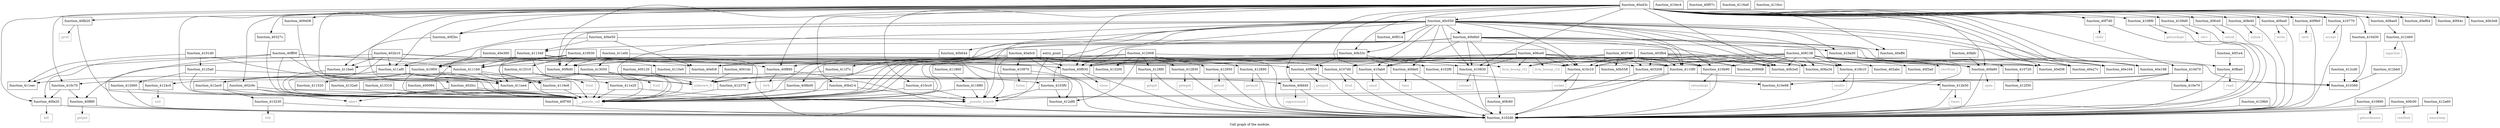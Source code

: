 digraph "Call graph of the module." {
  label="Call graph of the module.";
  node [shape=record];

  Node_function_40e360 [label="{function_40e360}"];
  Node_function_410f00 [label="{function_410f00}"];
  Node_function_40e198 [label="{function_40e198}"];
  Node_function_40e27c [label="{function_40e27c}"];
  Node_function_40f6d0 [label="{function_40f6d0}"];
  Node_function_40f760 [label="{function_40f760}"];
  Node_function_410d70 [label="{function_410d70}"];
  Node_function_40f7d0 [label="{function_40f7d0}"];
  Node_function_40f830 [label="{function_40f830}"];
  Node_function_40f890 [label="{function_40f890}"];
  Node_function_4103f0 [label="{function_4103f0}"];
  Node_function_40f8f0 [label="{function_40f8f0}"];
  Node_function_410890 [label="{function_410890}"];
  Node_function_40fb20 [label="{function_40fb20}"];
  Node_function_4108f0 [label="{function_4108f0}"];
  Node_function_40fba0 [label="{function_40fba0}"];
  Node_function_410970 [label="{function_410970}"];
  Node_function_40fc00 [label="{function_40fc00}"];
  Node_function_4109d0 [label="{function_4109d0}"];
  Node_function_40fc60 [label="{function_40fc60}"];
  Node_function_410a30 [label="{function_410a30}"];
  Node_function_40fce0 [label="{function_40fce0}"];
  Node_function_410ab0 [label="{function_410ab0}"];
  Node_function_40fd40 [label="{function_40fd40}"];
  Node_function_40fde0 [label="{function_40fde0}"];
  Node_function_410b10 [label="{function_410b10}"];
  Node_function_40fe40 [label="{function_40fe40}"];
  Node_function_40fea0 [label="{function_40fea0}"];
  Node_function_410b90 [label="{function_410b90}"];
  Node_function_410ec4 [label="{function_410ec4}"];
  Node_function_40ef38 [label="{function_40ef38}"];
  Node_function_40ff00 [label="{function_40ff00}"];
  Node_function_410030 [label="{function_410030}"];
  Node_function_410c10 [label="{function_410c10}"];
  Node_function_4101d0 [label="{function_4101d0}"];
  Node_function_410c70 [label="{function_410c70}"];
  Node_function_410e70 [label="{function_410e70}"];
  Node_function_410cc0 [label="{function_410cc0}"];
  Node_function_4102d0 [label="{function_4102d0}"];
  Node_function_40f950 [label="{function_40f950}"];
  Node_function_40f9b0 [label="{function_40f9b0}"];
  Node_function_410720 [label="{function_410720}"];
  Node_function_40fa20 [label="{function_40fa20}"];
  Node_function_40ef64 [label="{function_40ef64}"];
  Node_function_40efc8 [label="{function_40efc8}"];
  Node_function_410e98 [label="{function_410e98}"];
  Node_function_40eff4 [label="{function_40eff4}"];
  Node_function_40f014 [label="{function_40f014}"];
  Node_function_40f07c [label="{function_40f07c}"];
  Node_function_40f1e4 [label="{function_40f1e4}"];
  Node_function_410770 [label="{function_410770}"];
  Node_function_40f2bc [label="{function_40f2bc}"];
  Node_function_40f3a0 [label="{function_40f3a0}"];
  Node_function_4102f0 [label="{function_4102f0}"];
  Node_function_410d30 [label="{function_410d30}"];
  Node_function_4107d0 [label="{function_4107d0}"];
  Node_function_410360 [label="{function_410360}"];
  Node_function_40f44c [label="{function_40f44c}"];
  Node_function_40fa80 [label="{function_40fa80}"];
  Node_function_410830 [label="{function_410830}"];
  Node_function_4110f0 [label="{function_4110f0}"];
  Node_function_4111b0 [label="{function_4111b0}"];
  Node_function_4115e0 [label="{function_4115e0}"];
  Node_function_4116a0 [label="{function_4116a0}"];
  Node_function_4116cc [label="{function_4116cc}"];
  Node_function_4116e8 [label="{function_4116e8}"];
  Node_function_411860 [label="{function_411860}"];
  Node_function_411880 [label="{function_411880}"];
  Node_function_411af0 [label="{function_411af0}"];
  Node_function_411be0 [label="{function_411be0}"];
  Node_function_411e20 [label="{function_411e20}"];
  Node_function_411ee4 [label="{function_411ee4}"];
  Node_function_413050 [label="{function_413050}"];
  Node_function_411340 [label="{function_411340}"];
  Node_function_411520 [label="{function_411520}"];
  Node_getegid [color="gray50", fontcolor="gray50", label="{getegid}"];
  Node_geteuid [color="gray50", fontcolor="gray50", label="{geteuid}"];
  Node_getgid [color="gray50", fontcolor="gray50", label="{getgid}"];
  Node_getuid [color="gray50", fontcolor="gray50", label="{getuid}"];
  Node_nanosleep [color="gray50", fontcolor="gray50", label="{nanosleep}"];
  Node_times [color="gray50", fontcolor="gray50", label="{times}"];
  Node_brk [color="gray50", fontcolor="gray50", label="{brk}"];
  Node_abort [color="gray50", fontcolor="gray50", label="{abort}"];
  Node_llvm_bswap_i32 [color="gray50", fontcolor="gray50", label="{llvm_bswap_i32}"];
  Node_llvm_bswap_i16 [color="gray50", fontcolor="gray50", label="{llvm_bswap_i16}"];
  Node_function_411eec [label="{function_411eec}"];
  Node_function_411ef4 [label="{function_411ef4}"];
  Node_function_411f7c [label="{function_411f7c}"];
  Node_function_412008 [label="{function_412008}"];
  Node_function_412370 [label="{function_412370}"];
  Node_function_412460 [label="{function_412460}"];
  Node_function_4124c0 [label="{function_4124c0}"];
  Node_function_412510 [label="{function_412510}"];
  Node_function_4125a0 [label="{function_4125a0}"];
  Node_function_412660 [label="{function_412660}"];
  Node_function_412830 [label="{function_412830}"];
  Node_function_412890 [label="{function_412890}"];
  Node_function_4128f0 [label="{function_4128f0}"];
  Node_function_412950 [label="{function_412950}"];
  Node_function_4129b0 [label="{function_4129b0}"];
  Node_function_412f30 [label="{function_412f30}"];
  Node_function_412a60 [label="{function_412a60}"];
  Node_function_412ac0 [label="{function_412ac0}"];
  Node_function_412b50 [label="{function_412b50}"];
  Node_function_412bb0 [label="{function_412bb0}"];
  Node_function_412cd0 [label="{function_412cd0}"];
  Node_function_412df0 [label="{function_412df0}"];
  Node_function_413200 [label="{function_413200}"];
  Node_function_413230 [label="{function_413230}"];
  Node_function_4132a0 [label="{function_4132a0}"];
  Node_function_413310 [label="{function_413310}"];
  Node_unknown_0 [color="gray50", fontcolor="gray50", label="{unknown_0}"];
  Node_fcntl [color="gray50", fontcolor="gray50", label="{fcntl}"];
  Node_chdir [color="gray50", fontcolor="gray50", label="{chdir}"];
  Node_close [color="gray50", fontcolor="gray50", label="{close}"];
  Node_fork [color="gray50", fontcolor="gray50", label="{fork}"];
  Node_getpid [color="gray50", fontcolor="gray50", label="{getpid}"];
  Node_getppid [color="gray50", fontcolor="gray50", label="{getppid}"];
  Node_ioctl [color="gray50", fontcolor="gray50", label="{ioctl}"];
  Node_kill [color="gray50", fontcolor="gray50", label="{kill}"];
  Node_open [color="gray50", fontcolor="gray50", label="{open}"];
  Node_prctl [color="gray50", fontcolor="gray50", label="{prctl}"];
  Node_read [color="gray50", fontcolor="gray50", label="{read}"];
  Node_readlink [color="gray50", fontcolor="gray50", label="{readlink}"];
  Node_setsid [color="gray50", fontcolor="gray50", label="{setsid}"];
  Node_sigprocmask [color="gray50", fontcolor="gray50", label="{sigprocmask}"];
  Node_time [color="gray50", fontcolor="gray50", label="{time}"];
  Node_unlink [color="gray50", fontcolor="gray50", label="{unlink}"];
  Node_write [color="gray50", fontcolor="gray50", label="{write}"];
  Node_accept [color="gray50", fontcolor="gray50", label="{accept}"];
  Node_bind [color="gray50", fontcolor="gray50", label="{bind}"];
  Node_connect [color="gray50", fontcolor="gray50", label="{connect}"];
  Node_getsockname [color="gray50", fontcolor="gray50", label="{getsockname}"];
  Node_getsockopt [color="gray50", fontcolor="gray50", label="{getsockopt}"];
  Node_listen [color="gray50", fontcolor="gray50", label="{listen}"];
  Node_recv [color="gray50", fontcolor="gray50", label="{recv}"];
  Node_recvfrom [color="gray50", fontcolor="gray50", label="{recvfrom}"];
  Node_send [color="gray50", fontcolor="gray50", label="{send}"];
  Node_sendto [color="gray50", fontcolor="gray50", label="{sendto}"];
  Node_setsockopt [color="gray50", fontcolor="gray50", label="{setsockopt}"];
  Node_socket [color="gray50", fontcolor="gray50", label="{socket}"];
  Node_sigaction [color="gray50", fontcolor="gray50", label="{sigaction}"];
  Node_exit [color="gray50", fontcolor="gray50", label="{exit}"];
  Node_fstat [color="gray50", fontcolor="gray50", label="{fstat}"];
  Node_function_40fafc [label="{function_40fafc}"];
  Node___pseudo_call [color="gray50", fontcolor="gray50", label="{__pseudo_call}"];
  Node___pseudo_branch [color="gray50", fontcolor="gray50", label="{__pseudo_branch}"];
  Node_function_400094 [label="{function_400094}"];
  Node_function_400120 [label="{function_400120}"];
  Node_function_4001dc [label="{function_4001dc}"];
  Node_entry_point [label="{entry_point}"];
  Node_function_402abc [label="{function_402abc}"];
  Node_function_402b10 [label="{function_402b10}"];
  Node_function_402c9c [label="{function_402c9c}"];
  Node_function_402fcc [label="{function_402fcc}"];
  Node_function_403208 [label="{function_403208}"];
  Node_function_40327c [label="{function_40327c}"];
  Node_function_403740 [label="{function_403740}"];
  Node_function_403fb4 [label="{function_403fb4}"];
  Node_function_406ce0 [label="{function_406ce0}"];
  Node_function_408138 [label="{function_408138}"];
  Node_function_4089d8 [label="{function_4089d8}"];
  Node_function_408a34 [label="{function_408a34}"];
  Node_function_408ae0 [label="{function_408ae0}"];
  Node_function_408b00 [label="{function_408b00}"];
  Node_function_409408 [label="{function_409408}"];
  Node_function_40a0c0 [label="{function_40a0c0}"];
  Node_function_40a43c [label="{function_40a43c}"];
  Node_function_40b2e0 [label="{function_40b2e0}"];
  Node_function_40b33c [label="{function_40b33c}"];
  Node_function_40b3e8 [label="{function_40b3e8}"];
  Node_function_40b558 [label="{function_40b558}"];
  Node_function_40b644 [label="{function_40b644}"];
  Node_function_40b6b0 [label="{function_40b6b0}"];
  Node_function_40bd14 [label="{function_40bd14}"];
  Node_function_40be50 [label="{function_40be50}"];
  Node_function_40c050 [label="{function_40c050}"];
  Node_function_40e164 [label="{function_40e164}"];
  Node_function_40e360 -> Node_function_410f00;
  Node_function_40e360 -> Node_function_40efc8;
  Node_function_410f00 -> Node_function_4116e8;
  Node_function_410f00 -> Node_function_411ee4;
  Node_function_410f00 -> Node_function_411520;
  Node_function_410f00 -> Node_function_412ac0;
  Node_function_410f00 -> Node___pseudo_call;
  Node_function_40f6d0 -> Node_unknown_0;
  Node_function_40f6d0 -> Node_fcntl;
  Node_function_40f6d0 -> Node___pseudo_call;
  Node_function_40f760 -> Node_function_4102d0;
  Node_function_410d70 -> Node_function_410e70;
  Node_function_410d70 -> Node_function_4102d0;
  Node_function_410d70 -> Node_function_410e98;
  Node_function_410d70 -> Node_function_412370;
  Node_function_40f7d0 -> Node_function_4102d0;
  Node_function_40f7d0 -> Node_chdir;
  Node_function_40f830 -> Node_function_4102d0;
  Node_function_40f830 -> Node_close;
  Node_function_40f890 -> Node_function_4102d0;
  Node_function_40f890 -> Node_fork;
  Node_function_4103f0 -> Node_function_412df0;
  Node_function_4103f0 -> Node___pseudo_branch;
  Node_function_40f8f0 -> Node_function_4102d0;
  Node_function_40f8f0 -> Node_getpid;
  Node_function_410890 -> Node_function_4102d0;
  Node_function_410890 -> Node_getsockname;
  Node_function_40fb20 -> Node_prctl;
  Node_function_40fb20 -> Node___pseudo_call;
  Node_function_4108f0 -> Node_function_4102d0;
  Node_function_4108f0 -> Node_getsockopt;
  Node_function_40fba0 -> Node_function_4102d0;
  Node_function_40fba0 -> Node_read;
  Node_function_410970 -> Node_function_4102d0;
  Node_function_410970 -> Node_listen;
  Node_function_40fc00 -> Node_function_4102d0;
  Node_function_40fc00 -> Node_readlink;
  Node_function_4109d0 -> Node_function_4102d0;
  Node_function_4109d0 -> Node_recv;
  Node_function_40fc60 -> Node_function_4102d0;
  Node_function_410a30 -> Node_function_4102d0;
  Node_function_410a30 -> Node_recvfrom;
  Node_function_40fce0 -> Node_function_4102d0;
  Node_function_40fce0 -> Node_setsid;
  Node_function_410ab0 -> Node_function_4102d0;
  Node_function_410ab0 -> Node_send;
  Node_function_40fd40 -> Node_function_4102d0;
  Node_function_40fd40 -> Node_sigprocmask;
  Node_function_40fde0 -> Node_function_4102d0;
  Node_function_40fde0 -> Node_time;
  Node_function_410b10 -> Node_function_4102d0;
  Node_function_410b10 -> Node_sendto;
  Node_function_40fe40 -> Node_function_4102d0;
  Node_function_40fe40 -> Node_unlink;
  Node_function_40fea0 -> Node_function_4102d0;
  Node_function_40fea0 -> Node_write;
  Node_function_410b90 -> Node_function_4102d0;
  Node_function_410b90 -> Node_setsockopt;
  Node_function_40ff00 -> Node_function_40f830;
  Node_function_40ff00 -> Node_function_4102d0;
  Node_function_40ff00 -> Node_function_4111b0;
  Node_function_40ff00 -> Node_function_411ee4;
  Node_function_40ff00 -> Node_function_411eec;
  Node_function_40ff00 -> Node___pseudo_call;
  Node_function_410030 -> Node_function_410f00;
  Node_function_410030 -> Node_function_40f6d0;
  Node_function_410030 -> Node_function_40f830;
  Node_function_410030 -> Node_function_4102d0;
  Node_function_410030 -> Node_function_40fa80;
  Node_function_410030 -> Node_function_4110f0;
  Node_function_410030 -> Node_function_4111b0;
  Node_function_410030 -> Node_function_411ee4;
  Node_function_410030 -> Node_function_412510;
  Node_function_410c10 -> Node_function_4102d0;
  Node_function_410c10 -> Node_socket;
  Node_function_4101d0 -> Node_function_411ee4;
  Node_function_4101d0 -> Node_function_411eec;
  Node_function_4101d0 -> Node_function_4125a0;
  Node_function_410c70 -> Node_function_40f8f0;
  Node_function_410c70 -> Node_function_40fa20;
  Node_function_410cc0 -> Node___pseudo_call;
  Node_function_410cc0 -> Node___pseudo_branch;
  Node_function_40f950 -> Node_function_4102d0;
  Node_function_40f950 -> Node_getppid;
  Node_function_40f9b0 -> Node_function_4102d0;
  Node_function_40f9b0 -> Node_ioctl;
  Node_function_410720 -> Node_function_412f30;
  Node_function_40fa20 -> Node_function_4102d0;
  Node_function_40fa20 -> Node_kill;
  Node_function_40f1e4 -> Node_function_40fba0;
  Node_function_410770 -> Node_function_4102d0;
  Node_function_410770 -> Node_accept;
  Node_function_40f2bc -> Node___pseudo_call;
  Node_function_4102f0 -> Node_function_412b50;
  Node_function_410d30 -> Node_function_410360;
  Node_function_4107d0 -> Node_function_4102d0;
  Node_function_4107d0 -> Node_bind;
  Node_function_40fa80 -> Node_function_4102d0;
  Node_function_40fa80 -> Node_open;
  Node_function_410830 -> Node_function_4102d0;
  Node_function_410830 -> Node_connect;
  Node_function_4110f0 -> Node_function_4102d0;
  Node_function_4110f0 -> Node_function_410360;
  Node_function_4110f0 -> Node___pseudo_call;
  Node_function_4111b0 -> Node_function_4116e8;
  Node_function_4111b0 -> Node_function_411ee4;
  Node_function_4111b0 -> Node_function_412ac0;
  Node_function_4111b0 -> Node___pseudo_call;
  Node_function_4116e8 -> Node___pseudo_call;
  Node_function_411860 -> Node_function_411880;
  Node_function_411880 -> Node___pseudo_call;
  Node_function_411880 -> Node___pseudo_branch;
  Node_function_411af0 -> Node_function_411e20;
  Node_function_411af0 -> Node_function_411ee4;
  Node_function_411af0 -> Node_function_411eec;
  Node_function_411af0 -> Node_function_4124c0;
  Node_function_411af0 -> Node_unknown_0;
  Node_function_411af0 -> Node___pseudo_call;
  Node_function_411be0 -> Node___pseudo_call;
  Node_function_411e20 -> Node___pseudo_call;
  Node_function_411e20 -> Node___pseudo_branch;
  Node_function_413050 -> Node_function_40fd40;
  Node_function_413050 -> Node_function_410c70;
  Node_function_413050 -> Node_function_410e98;
  Node_function_413050 -> Node_function_411ee4;
  Node_function_413050 -> Node_function_412370;
  Node_function_413050 -> Node___pseudo_call;
  Node_function_411340 -> Node_function_410f00;
  Node_function_411340 -> Node_function_4111b0;
  Node_function_411340 -> Node_function_4115e0;
  Node_function_411340 -> Node_function_4116e8;
  Node_function_411340 -> Node_function_411ee4;
  Node_function_411340 -> Node_function_412df0;
  Node_function_411340 -> Node___pseudo_call;
  Node_function_411ef4 -> Node_function_40f6d0;
  Node_function_411ef4 -> Node_function_40fa80;
  Node_function_411ef4 -> Node_function_413050;
  Node_function_411f7c -> Node_unknown_0;
  Node_function_412008 -> Node_function_4102d0;
  Node_function_412008 -> Node_function_410360;
  Node_function_412008 -> Node_function_411af0;
  Node_function_412008 -> Node_function_411f7c;
  Node_function_412008 -> Node_function_412830;
  Node_function_412008 -> Node_function_412890;
  Node_function_412008 -> Node_function_4128f0;
  Node_function_412008 -> Node_function_412950;
  Node_function_412008 -> Node_function_412df0;
  Node_function_412008 -> Node_function_413200;
  Node_function_412008 -> Node_unknown_0;
  Node_function_412008 -> Node___pseudo_call;
  Node_function_412370 -> Node___pseudo_call;
  Node_function_412460 -> Node_function_4102d0;
  Node_function_412460 -> Node_sigaction;
  Node_function_4124c0 -> Node_exit;
  Node_function_412510 -> Node_fstat;
  Node_function_412510 -> Node___pseudo_call;
  Node_function_4125a0 -> Node_function_4103f0;
  Node_function_4125a0 -> Node_function_412660;
  Node_function_4125a0 -> Node___pseudo_call;
  Node_function_412660 -> Node_function_4102d0;
  Node_function_412660 -> Node___pseudo_call;
  Node_function_412830 -> Node_function_4102d0;
  Node_function_412830 -> Node_getegid;
  Node_function_412890 -> Node_function_4102d0;
  Node_function_412890 -> Node_geteuid;
  Node_function_4128f0 -> Node_function_4102d0;
  Node_function_4128f0 -> Node_getgid;
  Node_function_412950 -> Node_function_4102d0;
  Node_function_412950 -> Node_getuid;
  Node_function_4129b0 -> Node_function_4102d0;
  Node_function_412a60 -> Node_function_4102d0;
  Node_function_412a60 -> Node_nanosleep;
  Node_function_412ac0 -> Node_function_413230;
  Node_function_412ac0 -> Node___pseudo_call;
  Node_function_412b50 -> Node_function_4102d0;
  Node_function_412b50 -> Node_times;
  Node_function_412bb0 -> Node_function_410360;
  Node_function_412cd0 -> Node_function_410360;
  Node_function_413230 -> Node_function_4102d0;
  Node_function_413230 -> Node_brk;
  Node_function_4132a0 -> Node___pseudo_call;
  Node_function_413310 -> Node___pseudo_call;
  Node_function_40fafc -> Node_function_40fa80;
  Node_function_400094 -> Node___pseudo_call;
  Node_function_400120 -> Node_unknown_0;
  Node_function_400120 -> Node___pseudo_call;
  Node_function_4001dc -> Node_unknown_0;
  Node_entry_point -> Node_llvm_bswap_i32;
  Node_entry_point -> Node___pseudo_call;
  Node_entry_point -> Node___pseudo_branch;
  Node_function_402b10 -> Node_function_40f890;
  Node_function_402b10 -> Node_function_40f950;
  Node_function_402b10 -> Node_function_40fa20;
  Node_function_402b10 -> Node_function_411af0;
  Node_function_402b10 -> Node_function_411be0;
  Node_function_402b10 -> Node___pseudo_call;
  Node_function_402c9c -> Node_abort;
  Node_function_402c9c -> Node___pseudo_call;
  Node_function_402c9c -> Node___pseudo_branch;
  Node_function_402fcc -> Node_abort;
  Node_function_402fcc -> Node___pseudo_call;
  Node_function_402fcc -> Node___pseudo_branch;
  Node_function_403208 -> Node___pseudo_branch;
  Node_function_40327c -> Node___pseudo_call;
  Node_function_403740 -> Node_function_40f830;
  Node_function_403740 -> Node_function_410b10;
  Node_function_403740 -> Node_function_410b90;
  Node_function_403740 -> Node_function_410c10;
  Node_function_403740 -> Node_function_40efc8;
  Node_function_403740 -> Node_function_4110f0;
  Node_function_403740 -> Node_llvm_bswap_i32;
  Node_function_403740 -> Node___pseudo_call;
  Node_function_403740 -> Node_function_403208;
  Node_function_403740 -> Node_function_4089d8;
  Node_function_403740 -> Node_function_408a34;
  Node_function_403740 -> Node_function_40b2e0;
  Node_function_403740 -> Node_function_40b558;
  Node_function_403fb4 -> Node_function_40f830;
  Node_function_403fb4 -> Node_function_410b10;
  Node_function_403fb4 -> Node_function_410b90;
  Node_function_403fb4 -> Node_function_410c10;
  Node_function_403fb4 -> Node_function_4110f0;
  Node_function_403fb4 -> Node_llvm_bswap_i32;
  Node_function_403fb4 -> Node_llvm_bswap_i16;
  Node_function_403fb4 -> Node___pseudo_call;
  Node_function_403fb4 -> Node_function_403208;
  Node_function_403fb4 -> Node_function_4089d8;
  Node_function_403fb4 -> Node_function_408a34;
  Node_function_403fb4 -> Node_function_40b2e0;
  Node_function_406ce0 -> Node_function_410ab0;
  Node_function_406ce0 -> Node_function_410c10;
  Node_function_406ce0 -> Node_function_4107d0;
  Node_function_406ce0 -> Node_function_410830;
  Node_function_406ce0 -> Node_function_4110f0;
  Node_function_406ce0 -> Node_llvm_bswap_i32;
  Node_function_406ce0 -> Node_llvm_bswap_i16;
  Node_function_406ce0 -> Node___pseudo_call;
  Node_function_406ce0 -> Node_function_403208;
  Node_function_406ce0 -> Node_function_40b2e0;
  Node_function_408138 -> Node_function_40e198;
  Node_function_408138 -> Node_function_40e27c;
  Node_function_408138 -> Node_function_40f830;
  Node_function_408138 -> Node_function_40fba0;
  Node_function_408138 -> Node_function_410b10;
  Node_function_408138 -> Node_function_410b90;
  Node_function_408138 -> Node_function_40ef38;
  Node_function_408138 -> Node_function_410c10;
  Node_function_408138 -> Node_function_410720;
  Node_function_408138 -> Node_function_40efc8;
  Node_function_408138 -> Node_function_40f3a0;
  Node_function_408138 -> Node_function_40fa80;
  Node_function_408138 -> Node_function_4110f0;
  Node_function_408138 -> Node___pseudo_call;
  Node_function_408138 -> Node_function_402abc;
  Node_function_408138 -> Node_function_403208;
  Node_function_408138 -> Node_function_4089d8;
  Node_function_408138 -> Node_function_408a34;
  Node_function_408138 -> Node_function_40b2e0;
  Node_function_408138 -> Node_function_40e164;
  Node_function_408ae0 -> Node_function_412460;
  Node_function_408b00 -> Node___pseudo_call;
  Node_function_409408 -> Node___pseudo_call;
  Node_function_40a0c0 -> Node_function_40f6d0;
  Node_function_40a0c0 -> Node_function_40f830;
  Node_function_40a0c0 -> Node_function_410970;
  Node_function_40a0c0 -> Node_function_410b90;
  Node_function_40a0c0 -> Node_function_410c10;
  Node_function_40a0c0 -> Node_function_4102d0;
  Node_function_40a0c0 -> Node_function_4107d0;
  Node_function_40a0c0 -> Node_function_410830;
  Node_function_40a0c0 -> Node_function_411be0;
  Node_function_40a0c0 -> Node___pseudo_call;
  Node_function_40a0c0 -> Node___pseudo_branch;
  Node_function_40a0c0 -> Node_function_408b00;
  Node_function_40a43c -> Node_function_40e198;
  Node_function_40a43c -> Node_function_40e27c;
  Node_function_40a43c -> Node_function_40f6d0;
  Node_function_40a43c -> Node_function_410d70;
  Node_function_40a43c -> Node_function_40f7d0;
  Node_function_40a43c -> Node_function_40f830;
  Node_function_40a43c -> Node_function_40f890;
  Node_function_40a43c -> Node_function_40fb20;
  Node_function_40a43c -> Node_function_4108f0;
  Node_function_40a43c -> Node_function_4109d0;
  Node_function_40a43c -> Node_function_40fce0;
  Node_function_40a43c -> Node_function_410ab0;
  Node_function_40a43c -> Node_function_40fd40;
  Node_function_40a43c -> Node_function_40fe40;
  Node_function_40a43c -> Node_function_40fea0;
  Node_function_40a43c -> Node_function_40ef38;
  Node_function_40a43c -> Node_function_410c70;
  Node_function_40a43c -> Node_function_410cc0;
  Node_function_40a43c -> Node_function_40f9b0;
  Node_function_40a43c -> Node_function_40fa20;
  Node_function_40a43c -> Node_function_40ef64;
  Node_function_40a43c -> Node_function_40eff4;
  Node_function_40a43c -> Node_function_410770;
  Node_function_40a43c -> Node_function_40f2bc;
  Node_function_40a43c -> Node_function_410d30;
  Node_function_40a43c -> Node_function_40f44c;
  Node_function_40a43c -> Node_function_40fa80;
  Node_function_40a43c -> Node_function_410830;
  Node_function_40a43c -> Node_function_411af0;
  Node_function_40a43c -> Node_function_411be0;
  Node_function_40a43c -> Node___pseudo_call;
  Node_function_40a43c -> Node_function_402c9c;
  Node_function_40a43c -> Node_function_402fcc;
  Node_function_40a43c -> Node_function_40327c;
  Node_function_40a43c -> Node_function_408ae0;
  Node_function_40a43c -> Node_function_409408;
  Node_function_40a43c -> Node_function_40b2e0;
  Node_function_40a43c -> Node_function_40b33c;
  Node_function_40a43c -> Node_function_40b3e8;
  Node_function_40a43c -> Node_function_40bd14;
  Node_function_40a43c -> Node_function_40c050;
  Node_function_40a43c -> Node_function_40e164;
  Node_function_40b33c -> Node_function_40f8f0;
  Node_function_40b33c -> Node_function_40fde0;
  Node_function_40b33c -> Node_function_40f950;
  Node_function_40b33c -> Node_function_4102f0;
  Node_function_40b644 -> Node_function_4111b0;
  Node_function_40b644 -> Node___pseudo_branch;
  Node_function_40b6b0 -> Node_function_40f6d0;
  Node_function_40b6b0 -> Node_function_40f830;
  Node_function_40b6b0 -> Node_function_40fc60;
  Node_function_40b6b0 -> Node_function_410a30;
  Node_function_40b6b0 -> Node_function_410ab0;
  Node_function_40b6b0 -> Node_function_40ef38;
  Node_function_40b6b0 -> Node_function_410c10;
  Node_function_40b6b0 -> Node_function_40eff4;
  Node_function_40b6b0 -> Node_function_410830;
  Node_function_40b6b0 -> Node_function_4110f0;
  Node_function_40b6b0 -> Node_function_411340;
  Node_function_40b6b0 -> Node___pseudo_call;
  Node_function_40b6b0 -> Node_function_40b2e0;
  Node_function_40bd14 -> Node___pseudo_call;
  Node_function_40bd14 -> Node___pseudo_branch;
  Node_function_40be50 -> Node_function_410f00;
  Node_function_40be50 -> Node_function_40ef38;
  Node_function_40be50 -> Node_function_40efc8;
  Node_function_40be50 -> Node_function_411340;
  Node_function_40c050 -> Node_function_40e198;
  Node_function_40c050 -> Node_function_40e27c;
  Node_function_40c050 -> Node_function_40f6d0;
  Node_function_40c050 -> Node_function_40f830;
  Node_function_40c050 -> Node_function_40f890;
  Node_function_40c050 -> Node_function_4103f0;
  Node_function_40c050 -> Node_function_410a30;
  Node_function_40c050 -> Node_function_410ab0;
  Node_function_40c050 -> Node_function_40fde0;
  Node_function_40c050 -> Node_function_410b10;
  Node_function_40c050 -> Node_function_410b90;
  Node_function_40c050 -> Node_function_410c10;
  Node_function_40c050 -> Node_function_40f014;
  Node_function_40c050 -> Node_function_40f2bc;
  Node_function_40c050 -> Node_function_410830;
  Node_function_40c050 -> Node_function_4110f0;
  Node_function_40c050 -> Node_function_411af0;
  Node_function_40c050 -> Node___pseudo_call;
  Node_function_40c050 -> Node___pseudo_branch;
  Node_function_40c050 -> Node_function_408a34;
  Node_function_40c050 -> Node_function_40b2e0;
  Node_function_40c050 -> Node_function_40b33c;
  Node_function_40c050 -> Node_function_40b644;
  Node_function_40c050 -> Node_function_40b6b0;
  Node_function_40c050 -> Node_function_40e164;
}
